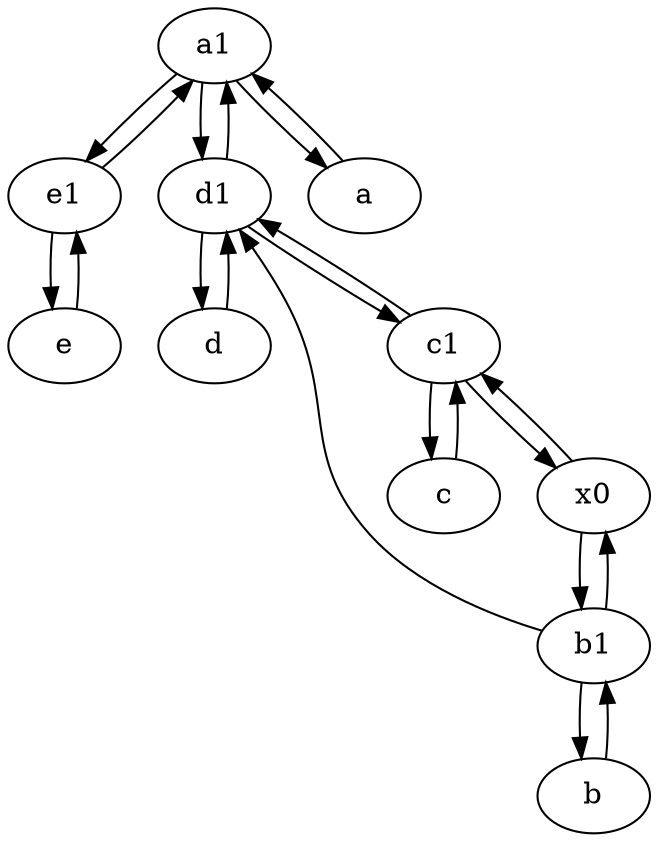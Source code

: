 digraph  {
	a1 [pos="40,15!"];
	d [pos="20,30!"];
	c [pos="20,10!"];
	e [pos="30,50!"];
	b1 [pos="45,20!"];
	e1 [pos="25,45!"];
	d1 [pos="25,30!"];
	b [pos="50,20!"];
	a [pos="40,10!"];
	c1 [pos="30,15!"];
	x0;
	c -> c1;
	b1 -> b;
	b1 -> d1;
	c1 -> d1;
	a1 -> e1;
	d1 -> d;
	e -> e1;
	d1 -> a1;
	b -> b1;
	a1 -> a;
	e1 -> a1;
	a1 -> d1;
	c1 -> x0;
	b1 -> x0;
	e1 -> e;
	d1 -> c1;
	x0 -> b1;
	d -> d1;
	a -> a1;
	c1 -> c;
	x0 -> c1;

	}